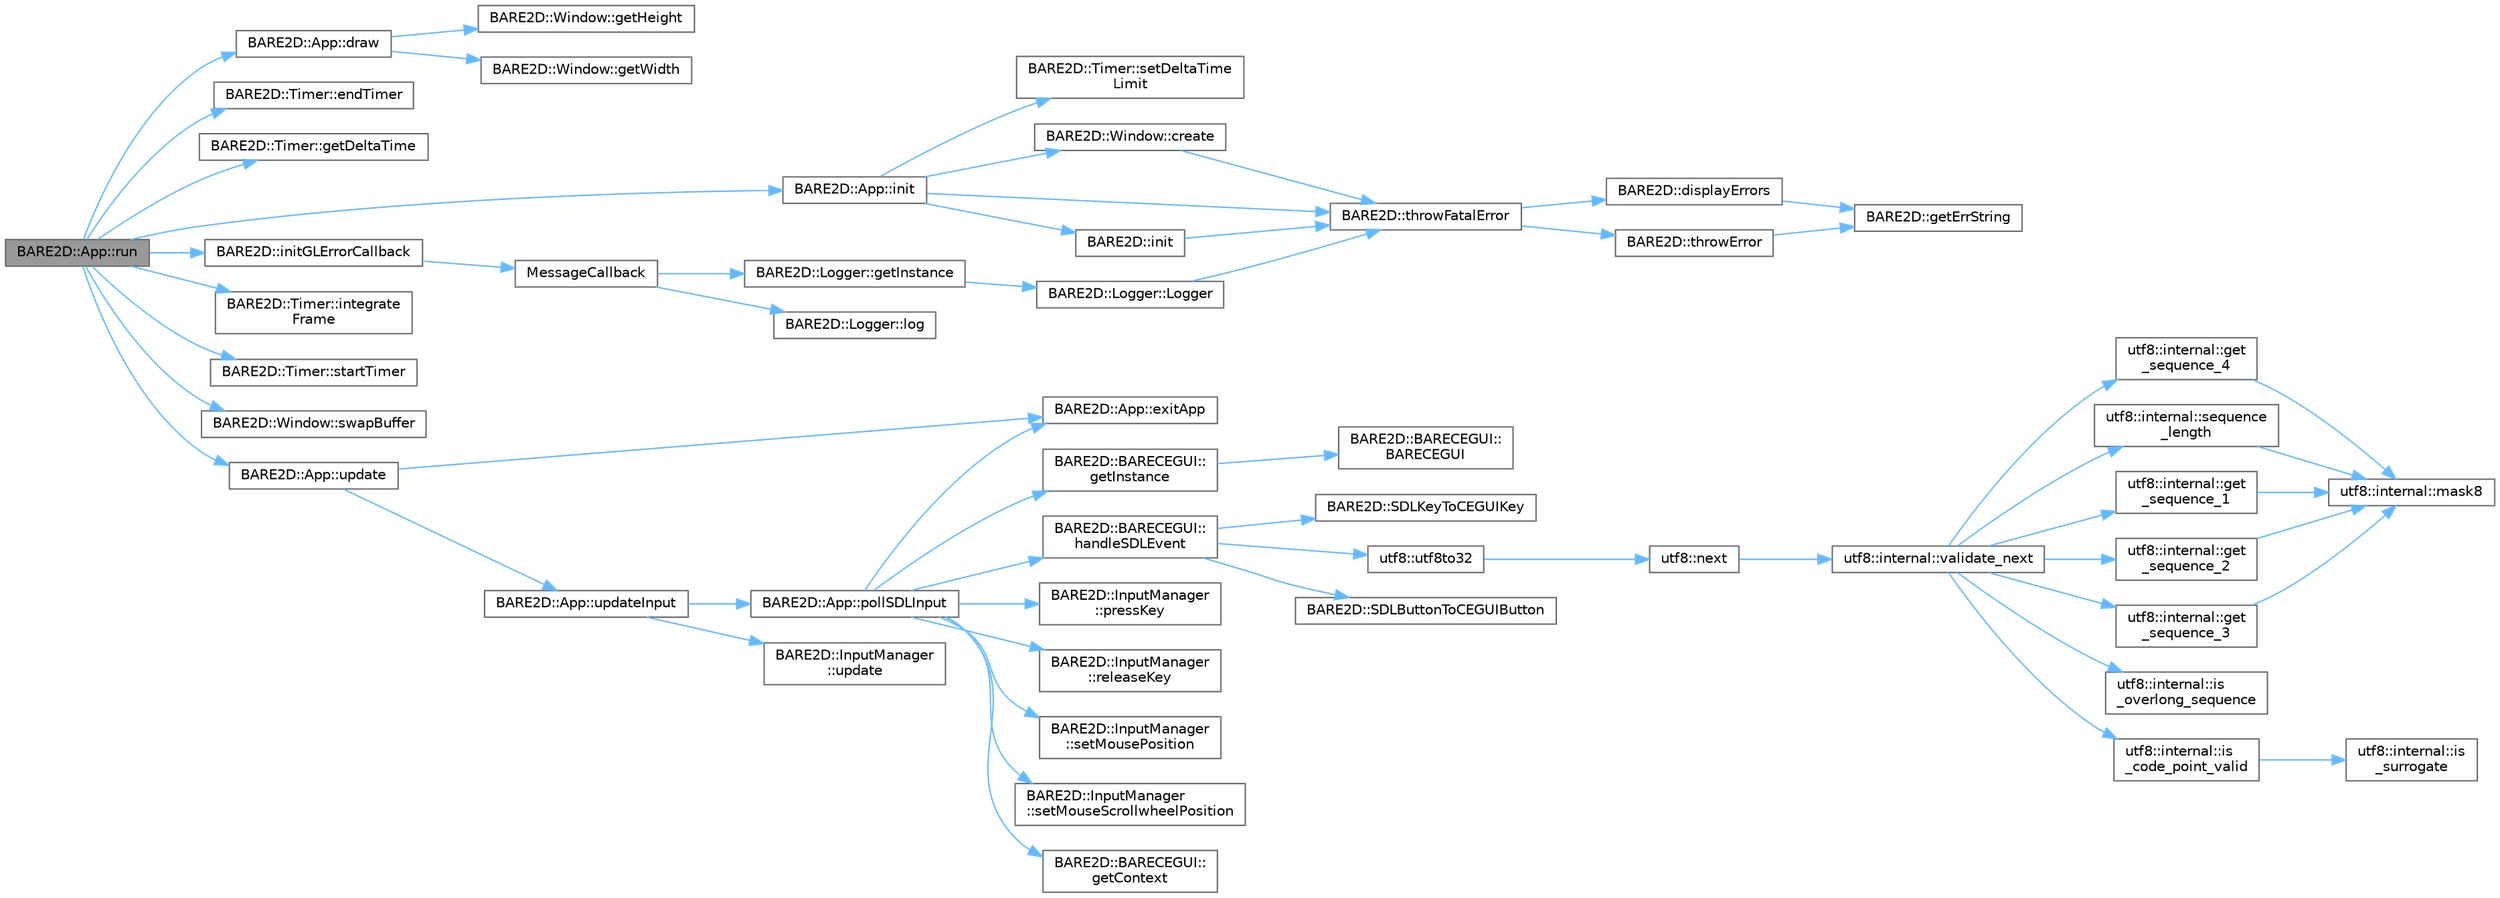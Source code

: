 digraph "BARE2D::App::run"
{
 // INTERACTIVE_SVG=YES
 // LATEX_PDF_SIZE
  bgcolor="transparent";
  edge [fontname=Helvetica,fontsize=10,labelfontname=Helvetica,labelfontsize=10];
  node [fontname=Helvetica,fontsize=10,shape=box,height=0.2,width=0.4];
  rankdir="LR";
  Node1 [label="BARE2D::App::run",height=0.2,width=0.4,color="gray40", fillcolor="grey60", style="filled", fontcolor="black",tooltip="Runs the program! Starts the update-draw loop."];
  Node1 -> Node2 [color="steelblue1",style="solid"];
  Node2 [label="BARE2D::App::draw",height=0.2,width=0.4,color="grey40", fillcolor="white", style="filled",URL="$class_b_a_r_e2_d_1_1_app.html#aa36b0982974fd0ea0854d2c7a02ed455",tooltip="Draws the current screen, based on that screen's drawing protocol."];
  Node2 -> Node3 [color="steelblue1",style="solid"];
  Node3 [label="BARE2D::Window::getHeight",height=0.2,width=0.4,color="grey40", fillcolor="white", style="filled",URL="$class_b_a_r_e2_d_1_1_window.html#adce1ecfb27ebd91fd455d1e04f855496",tooltip="Returns the height of the window."];
  Node2 -> Node4 [color="steelblue1",style="solid"];
  Node4 [label="BARE2D::Window::getWidth",height=0.2,width=0.4,color="grey40", fillcolor="white", style="filled",URL="$class_b_a_r_e2_d_1_1_window.html#ae0055549c7e1f9b1e16e71b1cb17ac54",tooltip="Returns the width of the window."];
  Node1 -> Node5 [color="steelblue1",style="solid"];
  Node5 [label="BARE2D::Timer::endTimer",height=0.2,width=0.4,color="grey40", fillcolor="white", style="filled",URL="$class_b_a_r_e2_d_1_1_timer.html#a034a2b3086567486abbbcaaf667266f9",tooltip="To be called at the end of a frame."];
  Node1 -> Node6 [color="steelblue1",style="solid"];
  Node6 [label="BARE2D::Timer::getDeltaTime",height=0.2,width=0.4,color="grey40", fillcolor="white", style="filled",URL="$class_b_a_r_e2_d_1_1_timer.html#a4a2cfd6c8f2b4147f574f7c22247e9e8",tooltip=" "];
  Node1 -> Node7 [color="steelblue1",style="solid"];
  Node7 [label="BARE2D::App::init",height=0.2,width=0.4,color="grey40", fillcolor="white", style="filled",URL="$class_b_a_r_e2_d_1_1_app.html#a545e74578c9321aa800aa1673b8dc80e",tooltip="Initializes the applet and engine. Creates a window, held within this App. Only for internal use."];
  Node7 -> Node8 [color="steelblue1",style="solid"];
  Node8 [label="BARE2D::Window::create",height=0.2,width=0.4,color="grey40", fillcolor="white", style="filled",URL="$class_b_a_r_e2_d_1_1_window.html#a02b16c4a920ed63e5bbd4e219f5d1155",tooltip="This is a graphical window. It holds information about the GL context, as well as the SDL window cont..."];
  Node8 -> Node9 [color="steelblue1",style="solid"];
  Node9 [label="BARE2D::throwFatalError",height=0.2,width=0.4,color="grey40", fillcolor="white", style="filled",URL="$namespace_b_a_r_e2_d.html#aed4332e42208fed2905a8b0845dad4d1",tooltip="Throws an error (fatal). Also calls displayErrors and exits the program."];
  Node9 -> Node10 [color="steelblue1",style="solid"];
  Node10 [label="BARE2D::displayErrors",height=0.2,width=0.4,color="grey40", fillcolor="white", style="filled",URL="$namespace_b_a_r_e2_d.html#a8d6a0fa02837ab9ebba5b67cc21f9e35",tooltip="Displays the latest thrown errors (really just all the thrown errors) in the console."];
  Node10 -> Node11 [color="steelblue1",style="solid"];
  Node11 [label="BARE2D::getErrString",height=0.2,width=0.4,color="grey40", fillcolor="white", style="filled",URL="$namespace_b_a_r_e2_d.html#a7951c5decc1f7edc3c4f78ed2f579c85",tooltip="Returns the string representing/explaining the error that occurred."];
  Node9 -> Node12 [color="steelblue1",style="solid"];
  Node12 [label="BARE2D::throwError",height=0.2,width=0.4,color="grey40", fillcolor="white", style="filled",URL="$namespace_b_a_r_e2_d.html#a0d8f8a98bf559e6d2eda28ae744f486c",tooltip="Throws an error silently. Adds it to the pile."];
  Node12 -> Node11 [color="steelblue1",style="solid"];
  Node7 -> Node13 [color="steelblue1",style="solid"];
  Node13 [label="BARE2D::init",height=0.2,width=0.4,color="grey40", fillcolor="white", style="filled",URL="$namespace_b_a_r_e2_d.html#ad4169a65409a67e2c146011c0003479f",tooltip="Inits the required systems used by BARE2D."];
  Node13 -> Node9 [color="steelblue1",style="solid"];
  Node7 -> Node14 [color="steelblue1",style="solid"];
  Node14 [label="BARE2D::Timer::setDeltaTime\lLimit",height=0.2,width=0.4,color="grey40", fillcolor="white", style="filled",URL="$class_b_a_r_e2_d_1_1_timer.html#ae9153aaa0e1a26a32be36dbee2c1d395",tooltip="Sets the maximum value of dt. Naturally, there is no minimum. This doesn't take away from accuracy...."];
  Node7 -> Node9 [color="steelblue1",style="solid"];
  Node1 -> Node15 [color="steelblue1",style="solid"];
  Node15 [label="BARE2D::initGLErrorCallback",height=0.2,width=0.4,color="grey40", fillcolor="white", style="filled",URL="$namespace_b_a_r_e2_d.html#a2e37a4d16611398b81332bb834395984",tooltip="Initializes the GL Debug Message Callback function, and enables debug output straight from OpenGL."];
  Node15 -> Node16 [color="steelblue1",style="solid"];
  Node16 [label="MessageCallback",height=0.2,width=0.4,color="grey40", fillcolor="white", style="filled",URL="$_b_a_r_e_errors_8cpp.html#a76259e93488aa188c59d8b8a80517f74",tooltip=" "];
  Node16 -> Node17 [color="steelblue1",style="solid"];
  Node17 [label="BARE2D::Logger::getInstance",height=0.2,width=0.4,color="grey40", fillcolor="white", style="filled",URL="$class_b_a_r_e2_d_1_1_logger.html#af9e46266b594528fe87ce3e9264033ec",tooltip=" "];
  Node17 -> Node18 [color="steelblue1",style="solid"];
  Node18 [label="BARE2D::Logger::Logger",height=0.2,width=0.4,color="grey40", fillcolor="white", style="filled",URL="$class_b_a_r_e2_d_1_1_logger.html#a731b4fafcc2878fe66360b1c9c0febdc",tooltip=" "];
  Node18 -> Node9 [color="steelblue1",style="solid"];
  Node16 -> Node19 [color="steelblue1",style="solid"];
  Node19 [label="BARE2D::Logger::log",height=0.2,width=0.4,color="grey40", fillcolor="white", style="filled",URL="$class_b_a_r_e2_d_1_1_logger.html#a76c97e021ee75d17defbc794f68a965b",tooltip="Logs a message to a file and the terminal."];
  Node1 -> Node20 [color="steelblue1",style="solid"];
  Node20 [label="BARE2D::Timer::integrate\lFrame",height=0.2,width=0.4,color="grey40", fillcolor="white", style="filled",URL="$class_b_a_r_e2_d_1_1_timer.html#a20ecce866aa0f272c630def64298cee9",tooltip="IntegrateFrame gives an indication of whether we should be updatign again with dt or if we should exi..."];
  Node1 -> Node21 [color="steelblue1",style="solid"];
  Node21 [label="BARE2D::Timer::startTimer",height=0.2,width=0.4,color="grey40", fillcolor="white", style="filled",URL="$class_b_a_r_e2_d_1_1_timer.html#a7cc8c03901700b14cfec0c336645ae13",tooltip="To be called at the start of a frame."];
  Node1 -> Node22 [color="steelblue1",style="solid"];
  Node22 [label="BARE2D::Window::swapBuffer",height=0.2,width=0.4,color="grey40", fillcolor="white", style="filled",URL="$class_b_a_r_e2_d_1_1_window.html#ad291c1daf4c2c0a550daecb7821f5084",tooltip="Swaps the buffer of the SDL window - used to draw to one while the other displays,..."];
  Node1 -> Node23 [color="steelblue1",style="solid"];
  Node23 [label="BARE2D::App::update",height=0.2,width=0.4,color="grey40", fillcolor="white", style="filled",URL="$class_b_a_r_e2_d_1_1_app.html#ae0fb15b02f63b3b737041135b968ac55",tooltip="Updates input, output, etc. Only for internal use."];
  Node23 -> Node24 [color="steelblue1",style="solid"];
  Node24 [label="BARE2D::App::exitApp",height=0.2,width=0.4,color="grey40", fillcolor="white", style="filled",URL="$class_b_a_r_e2_d_1_1_app.html#a1e4549ad082fd4afee1503611fb65ad1",tooltip="Calls the screen's exit function, and then cleans this class up for destruction."];
  Node23 -> Node25 [color="steelblue1",style="solid"];
  Node25 [label="BARE2D::App::updateInput",height=0.2,width=0.4,color="grey40", fillcolor="white", style="filled",URL="$class_b_a_r_e2_d_1_1_app.html#a88670d45389ef8ac5211227debf322e2",tooltip="Updates any input, and throws it down the pipeline!"];
  Node25 -> Node26 [color="steelblue1",style="solid"];
  Node26 [label="BARE2D::App::pollSDLInput",height=0.2,width=0.4,color="grey40", fillcolor="white", style="filled",URL="$class_b_a_r_e2_d_1_1_app.html#af9894f9e43d2620a21db76752fdb7fc4",tooltip="Polls inputs from SDL and updates the inputmanager as appropriate."];
  Node26 -> Node24 [color="steelblue1",style="solid"];
  Node26 -> Node27 [color="steelblue1",style="solid"];
  Node27 [label="BARE2D::BARECEGUI::\lgetContext",height=0.2,width=0.4,color="grey40", fillcolor="white", style="filled",URL="$class_b_a_r_e2_d_1_1_b_a_r_e_c_e_g_u_i.html#aecad6d159917b2821f9fcb4429adccea",tooltip=" "];
  Node26 -> Node28 [color="steelblue1",style="solid"];
  Node28 [label="BARE2D::BARECEGUI::\lgetInstance",height=0.2,width=0.4,color="grey40", fillcolor="white", style="filled",URL="$class_b_a_r_e2_d_1_1_b_a_r_e_c_e_g_u_i.html#ab3f339793671b90bb449bf17a9d953ca",tooltip=" "];
  Node28 -> Node29 [color="steelblue1",style="solid"];
  Node29 [label="BARE2D::BARECEGUI::\lBARECEGUI",height=0.2,width=0.4,color="grey40", fillcolor="white", style="filled",URL="$class_b_a_r_e2_d_1_1_b_a_r_e_c_e_g_u_i.html#ade528b2e05e0562fd5ecda850a49ec14",tooltip=" "];
  Node26 -> Node30 [color="steelblue1",style="solid"];
  Node30 [label="BARE2D::BARECEGUI::\lhandleSDLEvent",height=0.2,width=0.4,color="grey40", fillcolor="white", style="filled",URL="$class_b_a_r_e2_d_1_1_b_a_r_e_c_e_g_u_i.html#a770264d8c510bbfe0585abe493011ed7",tooltip="Handles and propagates input."];
  Node30 -> Node31 [color="steelblue1",style="solid"];
  Node31 [label="BARE2D::SDLButtonToCEGUIButton",height=0.2,width=0.4,color="grey40", fillcolor="white", style="filled",URL="$namespace_b_a_r_e2_d.html#add368291490f34b060048b5cbb5245f9",tooltip=" "];
  Node30 -> Node32 [color="steelblue1",style="solid"];
  Node32 [label="BARE2D::SDLKeyToCEGUIKey",height=0.2,width=0.4,color="grey40", fillcolor="white", style="filled",URL="$namespace_b_a_r_e2_d.html#a4308f8684a05ffbf8ef36cd49541765b",tooltip=" "];
  Node30 -> Node33 [color="steelblue1",style="solid"];
  Node33 [label="utf8::utf8to32",height=0.2,width=0.4,color="grey40", fillcolor="white", style="filled",URL="$namespaceutf8.html#a8020ed399788dca779663adf061ed718",tooltip=" "];
  Node33 -> Node34 [color="steelblue1",style="solid"];
  Node34 [label="utf8::next",height=0.2,width=0.4,color="grey40", fillcolor="white", style="filled",URL="$namespaceutf8.html#afc093dfde66a6f52cb4a5caefe0e580d",tooltip=" "];
  Node34 -> Node35 [color="steelblue1",style="solid"];
  Node35 [label="utf8::internal::validate_next",height=0.2,width=0.4,color="grey40", fillcolor="white", style="filled",URL="$namespaceutf8_1_1internal.html#abe95547575fcc81911e381df03f8ebfe",tooltip=" "];
  Node35 -> Node36 [color="steelblue1",style="solid"];
  Node36 [label="utf8::internal::get\l_sequence_1",height=0.2,width=0.4,color="grey40", fillcolor="white", style="filled",URL="$namespaceutf8_1_1internal.html#a6e5df73716136aec55e8fcf3309038b6",tooltip="get_sequence_x functions decode utf-8 sequences of the length x"];
  Node36 -> Node37 [color="steelblue1",style="solid"];
  Node37 [label="utf8::internal::mask8",height=0.2,width=0.4,color="grey40", fillcolor="white", style="filled",URL="$namespaceutf8_1_1internal.html#adf6e0469e279b9562aa461b4c3c1e7e4",tooltip=" "];
  Node35 -> Node38 [color="steelblue1",style="solid"];
  Node38 [label="utf8::internal::get\l_sequence_2",height=0.2,width=0.4,color="grey40", fillcolor="white", style="filled",URL="$namespaceutf8_1_1internal.html#a9d641b9546be985f9f0fd4955ac42a24",tooltip=" "];
  Node38 -> Node37 [color="steelblue1",style="solid"];
  Node35 -> Node39 [color="steelblue1",style="solid"];
  Node39 [label="utf8::internal::get\l_sequence_3",height=0.2,width=0.4,color="grey40", fillcolor="white", style="filled",URL="$namespaceutf8_1_1internal.html#ac1809a1fb3fa6983d64a0d3a39646008",tooltip=" "];
  Node39 -> Node37 [color="steelblue1",style="solid"];
  Node35 -> Node40 [color="steelblue1",style="solid"];
  Node40 [label="utf8::internal::get\l_sequence_4",height=0.2,width=0.4,color="grey40", fillcolor="white", style="filled",URL="$namespaceutf8_1_1internal.html#ad1958e7c6746ba6b1fbb0d81b88b346c",tooltip=" "];
  Node40 -> Node37 [color="steelblue1",style="solid"];
  Node35 -> Node41 [color="steelblue1",style="solid"];
  Node41 [label="utf8::internal::is\l_code_point_valid",height=0.2,width=0.4,color="grey40", fillcolor="white", style="filled",URL="$namespaceutf8_1_1internal.html#a97b553137aaeda6e8ca6f8d46f78fd79",tooltip=" "];
  Node41 -> Node42 [color="steelblue1",style="solid"];
  Node42 [label="utf8::internal::is\l_surrogate",height=0.2,width=0.4,color="grey40", fillcolor="white", style="filled",URL="$namespaceutf8_1_1internal.html#a31a185a6bc8b9bf454191a8a95a93595",tooltip=" "];
  Node35 -> Node43 [color="steelblue1",style="solid"];
  Node43 [label="utf8::internal::is\l_overlong_sequence",height=0.2,width=0.4,color="grey40", fillcolor="white", style="filled",URL="$namespaceutf8_1_1internal.html#a3160f6f24dff465f64f83cb0e66995c6",tooltip=" "];
  Node35 -> Node44 [color="steelblue1",style="solid"];
  Node44 [label="utf8::internal::sequence\l_length",height=0.2,width=0.4,color="grey40", fillcolor="white", style="filled",URL="$namespaceutf8_1_1internal.html#adb347cc81d32ebb0fd22d849f7bff5ea",tooltip=" "];
  Node44 -> Node37 [color="steelblue1",style="solid"];
  Node26 -> Node45 [color="steelblue1",style="solid"];
  Node45 [label="BARE2D::InputManager\l::pressKey",height=0.2,width=0.4,color="grey40", fillcolor="white", style="filled",URL="$class_b_a_r_e2_d_1_1_input_manager.html#a3a1cea0b15ba38865bbf446e2ef3fc1d",tooltip="Sets a key as 'pressed'."];
  Node26 -> Node46 [color="steelblue1",style="solid"];
  Node46 [label="BARE2D::InputManager\l::releaseKey",height=0.2,width=0.4,color="grey40", fillcolor="white", style="filled",URL="$class_b_a_r_e2_d_1_1_input_manager.html#a235d3c2a87ddf27e8544a0bafc3000a0",tooltip="Sets a key as 'released'."];
  Node26 -> Node47 [color="steelblue1",style="solid"];
  Node47 [label="BARE2D::InputManager\l::setMousePosition",height=0.2,width=0.4,color="grey40", fillcolor="white", style="filled",URL="$class_b_a_r_e2_d_1_1_input_manager.html#a3d72db48544d6a6d347af02889e7e1d6",tooltip="Sets the mouse position to (x,y)"];
  Node26 -> Node48 [color="steelblue1",style="solid"];
  Node48 [label="BARE2D::InputManager\l::setMouseScrollwheelPosition",height=0.2,width=0.4,color="grey40", fillcolor="white", style="filled",URL="$class_b_a_r_e2_d_1_1_input_manager.html#ab8ca096f8108649a0e5b9be5e370e36c",tooltip="Sets the \"position\" of the scrollwheel - essentially, how much it has moved since the last frame."];
  Node25 -> Node49 [color="steelblue1",style="solid"];
  Node49 [label="BARE2D::InputManager\l::update",height=0.2,width=0.4,color="grey40", fillcolor="white", style="filled",URL="$class_b_a_r_e2_d_1_1_input_manager.html#aeb65fb759f479815950177c2fcdd7433",tooltip="Updates the inputmanager. Should be called every frame."];
}
